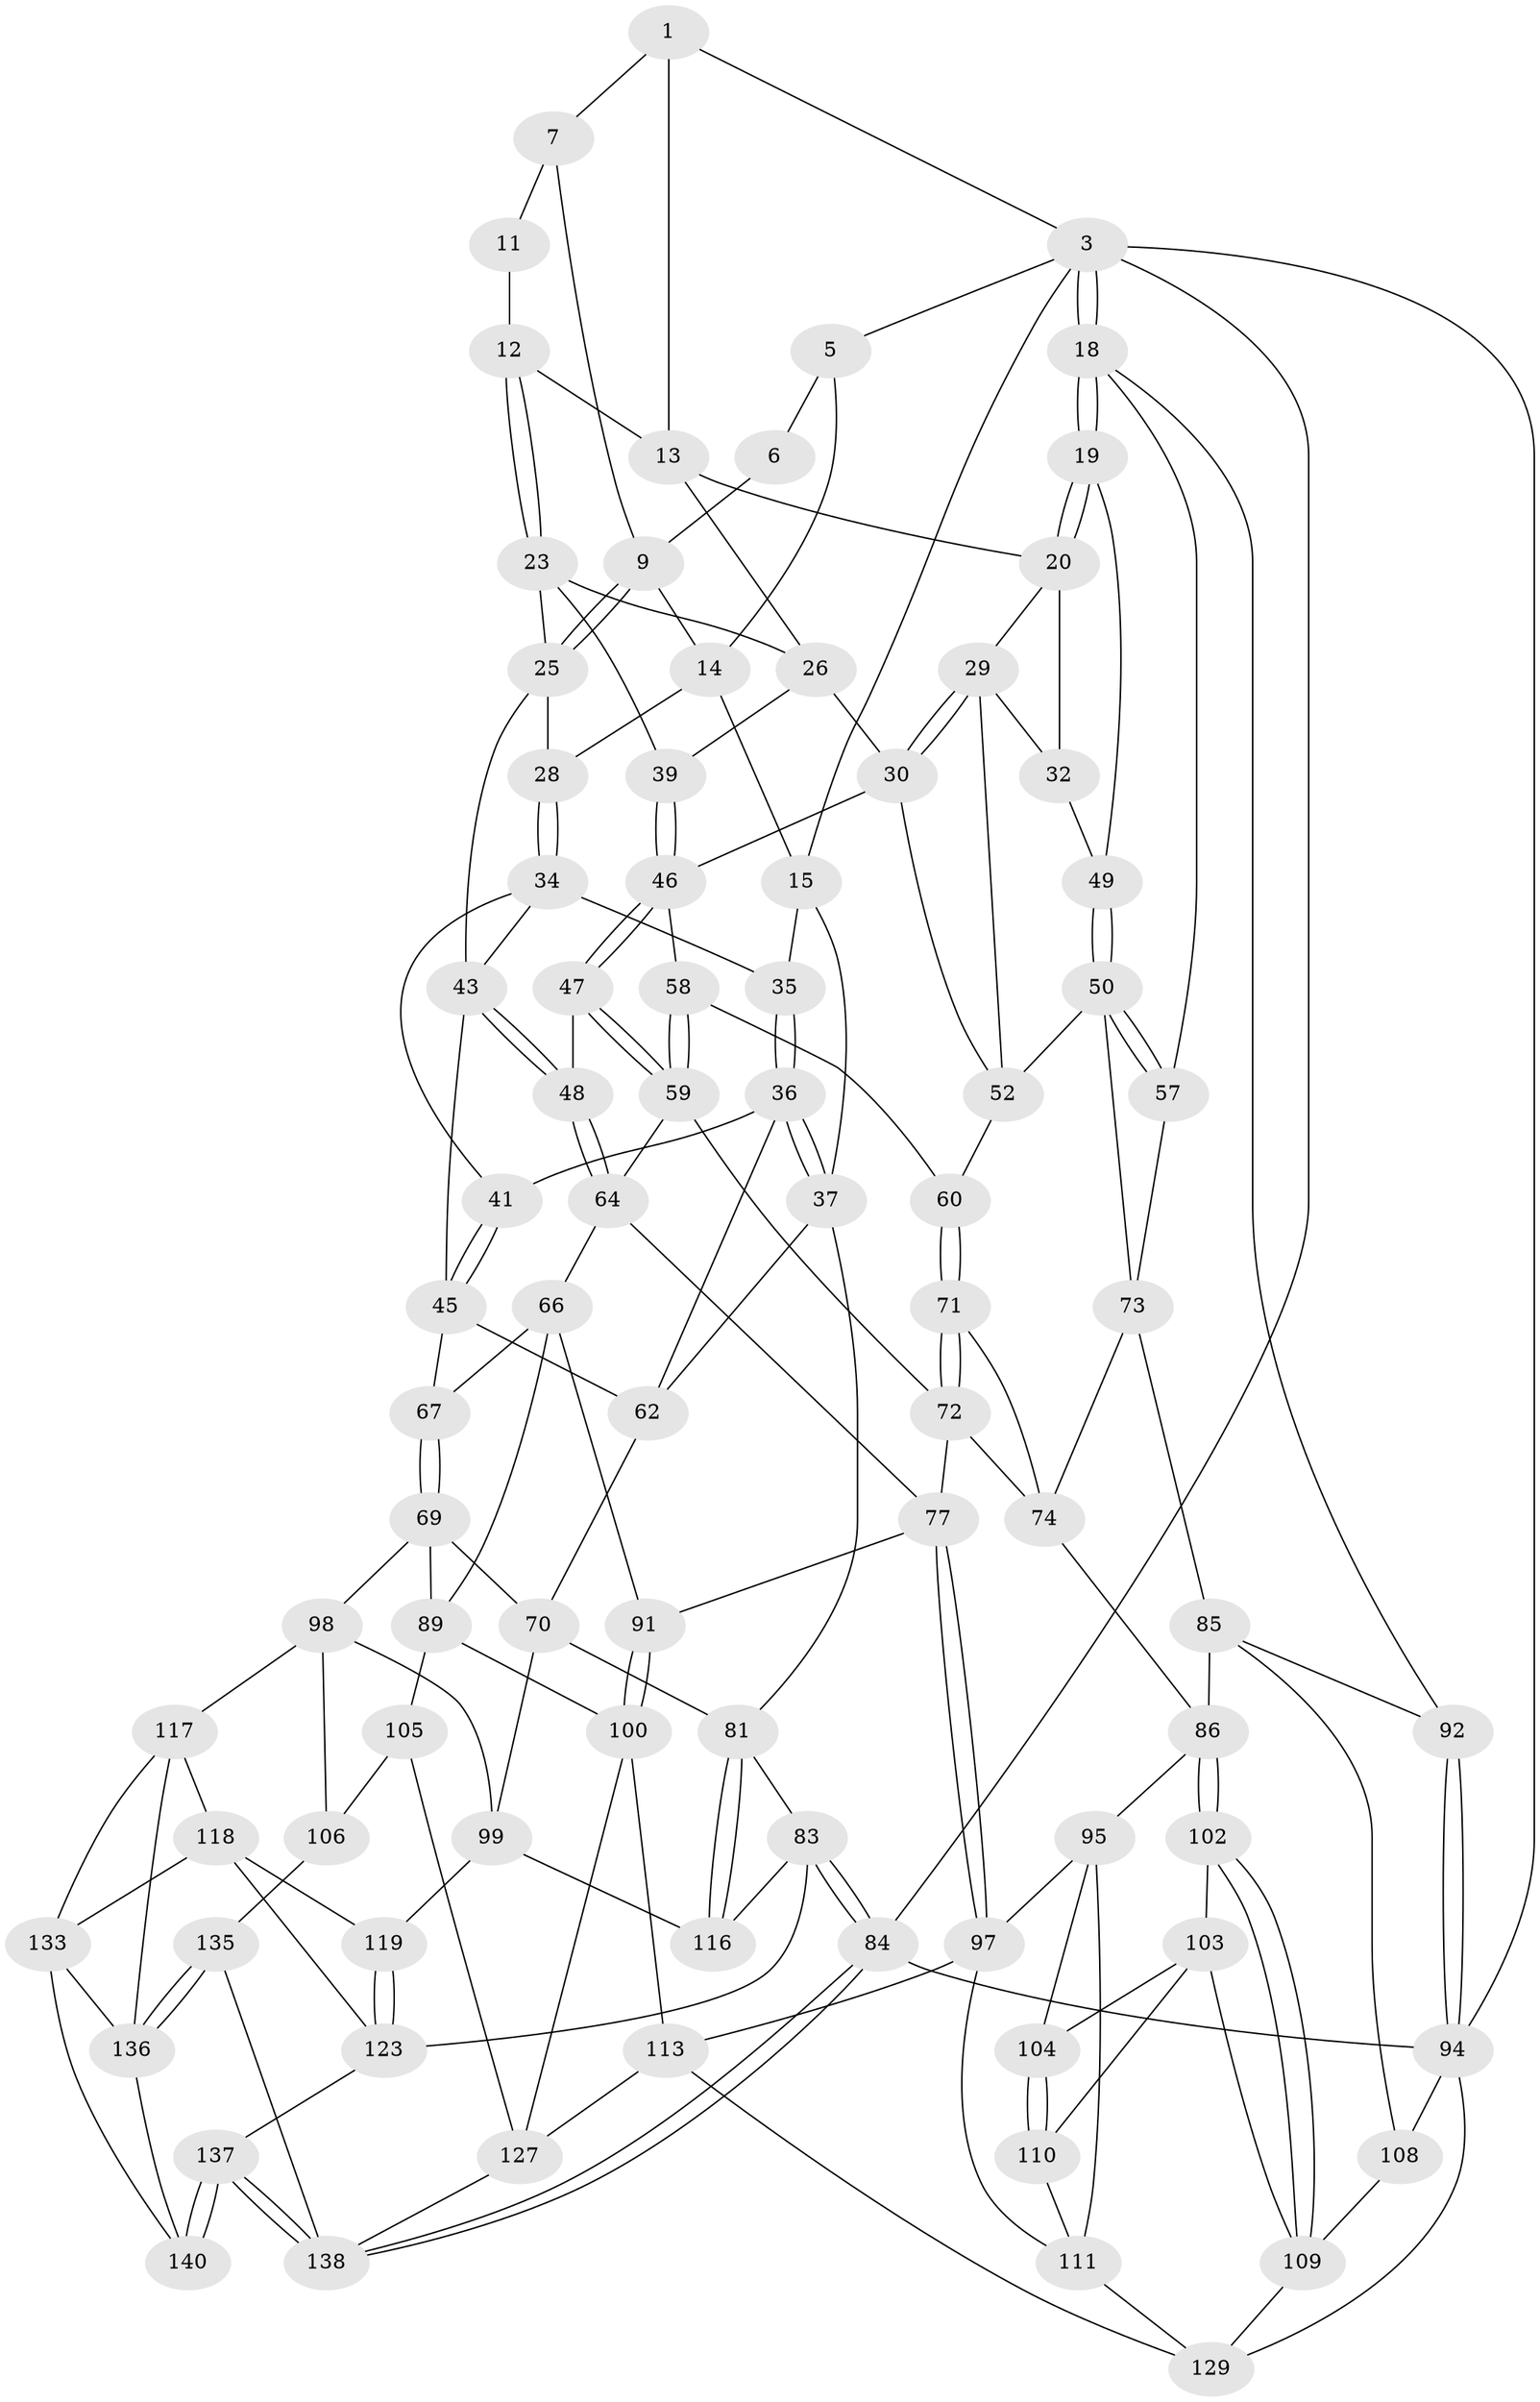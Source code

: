 // Generated by graph-tools (version 1.1) at 2025/52/02/27/25 19:52:38]
// undirected, 87 vertices, 192 edges
graph export_dot {
graph [start="1"]
  node [color=gray90,style=filled];
  1 [pos="+0.5042317619792858+0",super="+2"];
  3 [pos="+1+0",super="+4"];
  5 [pos="+0.21759316218303448+0"];
  6 [pos="+0.413185175037786+0"];
  7 [pos="+0.5075327206532095+0",super="+8"];
  9 [pos="+0.41175670289372956+0.1910597632761655",super="+10"];
  11 [pos="+0.5487371070738105+0"];
  12 [pos="+0.5806948461279514+0.04463575982302469"];
  13 [pos="+0.7103466399799973+0.04138613024633777",super="+22"];
  14 [pos="+0.2101009729019457+0",super="+17"];
  15 [pos="+0+0.05459442430699004",super="+16"];
  18 [pos="+1+0",super="+56"];
  19 [pos="+1+0"];
  20 [pos="+0.7612226941866198+0.14020130561962876",super="+21"];
  23 [pos="+0.5733642640327697+0.16799843703020909",super="+24"];
  25 [pos="+0.4116949557457119+0.1941101753896466",super="+27"];
  26 [pos="+0.6597513267640309+0.1709350361691048",super="+31"];
  28 [pos="+0.35124793707808244+0.21829340111792683"];
  29 [pos="+0.7566294542189999+0.2937257648735792",super="+33"];
  30 [pos="+0.725744002540221+0.300385911260211",super="+54"];
  32 [pos="+0.8484050717343546+0.269176119561143"];
  34 [pos="+0.15277456849280827+0.24162942129513598",super="+40"];
  35 [pos="+0.09516533481696608+0.17098834726877132"];
  36 [pos="+0.0014775540156480962+0.3637610134567841",super="+42"];
  37 [pos="+0+0.3710403194487605",super="+38"];
  39 [pos="+0.5555471878638609+0.2917097364956438"];
  41 [pos="+0.10201399212733216+0.3081302601197566"];
  43 [pos="+0.3391868405278999+0.34734381175018936",super="+44"];
  45 [pos="+0.18356749646280376+0.4306679226589799",super="+61"];
  46 [pos="+0.5560219287331111+0.29702738995774763",super="+55"];
  47 [pos="+0.5168294673617516+0.3850288824084135"];
  48 [pos="+0.39072036754800427+0.4173339725964774"];
  49 [pos="+0.8740472950504466+0.26552782487812965"];
  50 [pos="+0.947895649785851+0.44981459567031623",super="+51"];
  52 [pos="+0.8300128051303701+0.4728016451357262",super="+53"];
  57 [pos="+1+0.46147688571877327"];
  58 [pos="+0.6025376371297025+0.4855914559055974"];
  59 [pos="+0.5931005968783901+0.48900752028640854",super="+68"];
  60 [pos="+0.7133396043809489+0.4777589653837196"];
  62 [pos="+0.11052693013258165+0.43504621844566477",super="+63"];
  64 [pos="+0.3930717673765101+0.45111774551335787",super="+65"];
  66 [pos="+0.2321408018804666+0.5898881738283771",super="+88"];
  67 [pos="+0.2303934719634066+0.5893480490268076"];
  69 [pos="+0.13623903881809243+0.6375639674291084",super="+90"];
  70 [pos="+0.04963736805668651+0.6468061724765375",super="+80"];
  71 [pos="+0.7087533398983636+0.5717200307938064"];
  72 [pos="+0.5425370018452618+0.6146169919370377",super="+76"];
  73 [pos="+0.8438404080415928+0.6091237446040797",super="+75"];
  74 [pos="+0.7175370383481748+0.6119287793395579",super="+79"];
  77 [pos="+0.5118618291059251+0.6938279589522494",super="+78"];
  81 [pos="+0+0.7004552116273917",super="+82"];
  83 [pos="+0+0.7938350926487712",super="+124"];
  84 [pos="+0+1"];
  85 [pos="+0.8701201318145798+0.691850943310345",super="+93"];
  86 [pos="+0.8365589257571096+0.7292928199986275",super="+87"];
  89 [pos="+0.28210596227866985+0.7309871780048486",super="+101"];
  91 [pos="+0.5031731160103045+0.6977445396462725"];
  92 [pos="+1+0.7169958402941289"];
  94 [pos="+1+1",super="+131"];
  95 [pos="+0.6897262885919593+0.7769657774816895",super="+96"];
  97 [pos="+0.5597414141501019+0.7637536136821789",super="+112"];
  98 [pos="+0.17280534448411874+0.8094785586938762",super="+107"];
  99 [pos="+0.08505723370716156+0.8021149653010267",super="+115"];
  100 [pos="+0.4028231926310876+0.8282135934443478",super="+114"];
  102 [pos="+0.8340385828987135+0.7654455981788356"];
  103 [pos="+0.7747477393421239+0.8226550643401066",super="+120"];
  104 [pos="+0.7115984566839701+0.8124147062630388"];
  105 [pos="+0.29515832499860895+0.860555371210886",super="+128"];
  106 [pos="+0.23796575160976416+0.8741889600323515",super="+134"];
  108 [pos="+0.9276459605082562+0.8563836023263153"];
  109 [pos="+0.8932736072901513+0.8565027898543149",super="+121"];
  110 [pos="+0.6891689137942907+0.8497051206393978"];
  111 [pos="+0.6164656358426325+0.8600618437682435",super="+122"];
  113 [pos="+0.4925240026685497+0.9173205068152805",super="+142"];
  116 [pos="+0.04013080862989965+0.8504746795039692"];
  117 [pos="+0.19041085174925115+0.8755428161885266",super="+132"];
  118 [pos="+0.14077649407685616+0.8839631035237082",super="+125"];
  119 [pos="+0.07908904187066815+0.8761581320188159"];
  123 [pos="+0.06381276506804655+0.9096732903611643",super="+126"];
  127 [pos="+0.3884111842152114+1",super="+143"];
  129 [pos="+0.7443166991140687+1",super="+130"];
  133 [pos="+0.12647642497510028+0.9411723801788765",super="+139"];
  135 [pos="+0.22001716068839347+1"];
  136 [pos="+0.18415010846724095+1",super="+141"];
  137 [pos="+0.03424109110986323+0.9882271911129189"];
  138 [pos="+0+1",super="+144"];
  140 [pos="+0.08959763323654696+0.9833763469749813"];
  1 -- 7;
  1 -- 3;
  1 -- 13;
  3 -- 18;
  3 -- 18;
  3 -- 94;
  3 -- 84;
  3 -- 5;
  3 -- 15;
  5 -- 6;
  5 -- 14;
  6 -- 9;
  7 -- 11 [weight=2];
  7 -- 9;
  9 -- 25;
  9 -- 25;
  9 -- 14;
  11 -- 12;
  12 -- 13;
  12 -- 23;
  12 -- 23;
  13 -- 26;
  13 -- 20;
  14 -- 28;
  14 -- 15;
  15 -- 35;
  15 -- 37;
  18 -- 19;
  18 -- 19;
  18 -- 57;
  18 -- 92;
  19 -- 20;
  19 -- 20;
  19 -- 49;
  20 -- 32;
  20 -- 29;
  23 -- 26;
  23 -- 25;
  23 -- 39;
  25 -- 43;
  25 -- 28;
  26 -- 30;
  26 -- 39;
  28 -- 34;
  28 -- 34;
  29 -- 30;
  29 -- 30;
  29 -- 32;
  29 -- 52;
  30 -- 46;
  30 -- 52;
  32 -- 49;
  34 -- 35;
  34 -- 41;
  34 -- 43;
  35 -- 36;
  35 -- 36;
  36 -- 37;
  36 -- 37;
  36 -- 41;
  36 -- 62;
  37 -- 62;
  37 -- 81;
  39 -- 46;
  39 -- 46;
  41 -- 45;
  41 -- 45;
  43 -- 48;
  43 -- 48;
  43 -- 45;
  45 -- 67;
  45 -- 62;
  46 -- 47;
  46 -- 47;
  46 -- 58;
  47 -- 48;
  47 -- 59;
  47 -- 59;
  48 -- 64;
  48 -- 64;
  49 -- 50;
  49 -- 50;
  50 -- 57;
  50 -- 57;
  50 -- 73;
  50 -- 52;
  52 -- 60;
  57 -- 73;
  58 -- 59;
  58 -- 59;
  58 -- 60;
  59 -- 64;
  59 -- 72;
  60 -- 71;
  60 -- 71;
  62 -- 70;
  64 -- 66;
  64 -- 77;
  66 -- 67;
  66 -- 89;
  66 -- 91;
  67 -- 69;
  67 -- 69;
  69 -- 70;
  69 -- 89;
  69 -- 98;
  70 -- 81;
  70 -- 99;
  71 -- 72;
  71 -- 72;
  71 -- 74;
  72 -- 74;
  72 -- 77;
  73 -- 74;
  73 -- 85;
  74 -- 86;
  77 -- 97;
  77 -- 97;
  77 -- 91;
  81 -- 116;
  81 -- 116;
  81 -- 83;
  83 -- 84;
  83 -- 84;
  83 -- 123;
  83 -- 116;
  84 -- 138;
  84 -- 138;
  84 -- 94;
  85 -- 86;
  85 -- 108;
  85 -- 92;
  86 -- 102;
  86 -- 102;
  86 -- 95;
  89 -- 100;
  89 -- 105;
  91 -- 100;
  91 -- 100;
  92 -- 94;
  92 -- 94;
  94 -- 129;
  94 -- 108;
  95 -- 104;
  95 -- 97;
  95 -- 111;
  97 -- 113;
  97 -- 111;
  98 -- 99;
  98 -- 117;
  98 -- 106;
  99 -- 116;
  99 -- 119;
  100 -- 113;
  100 -- 127;
  102 -- 103;
  102 -- 109;
  102 -- 109;
  103 -- 104;
  103 -- 109;
  103 -- 110;
  104 -- 110;
  104 -- 110;
  105 -- 106 [weight=2];
  105 -- 127;
  106 -- 135;
  108 -- 109;
  109 -- 129;
  110 -- 111;
  111 -- 129;
  113 -- 129;
  113 -- 127;
  117 -- 118;
  117 -- 136;
  117 -- 133;
  118 -- 119;
  118 -- 123;
  118 -- 133;
  119 -- 123;
  119 -- 123;
  123 -- 137;
  127 -- 138;
  133 -- 136;
  133 -- 140;
  135 -- 136;
  135 -- 136;
  135 -- 138;
  136 -- 140;
  137 -- 138;
  137 -- 138;
  137 -- 140;
  137 -- 140;
}
